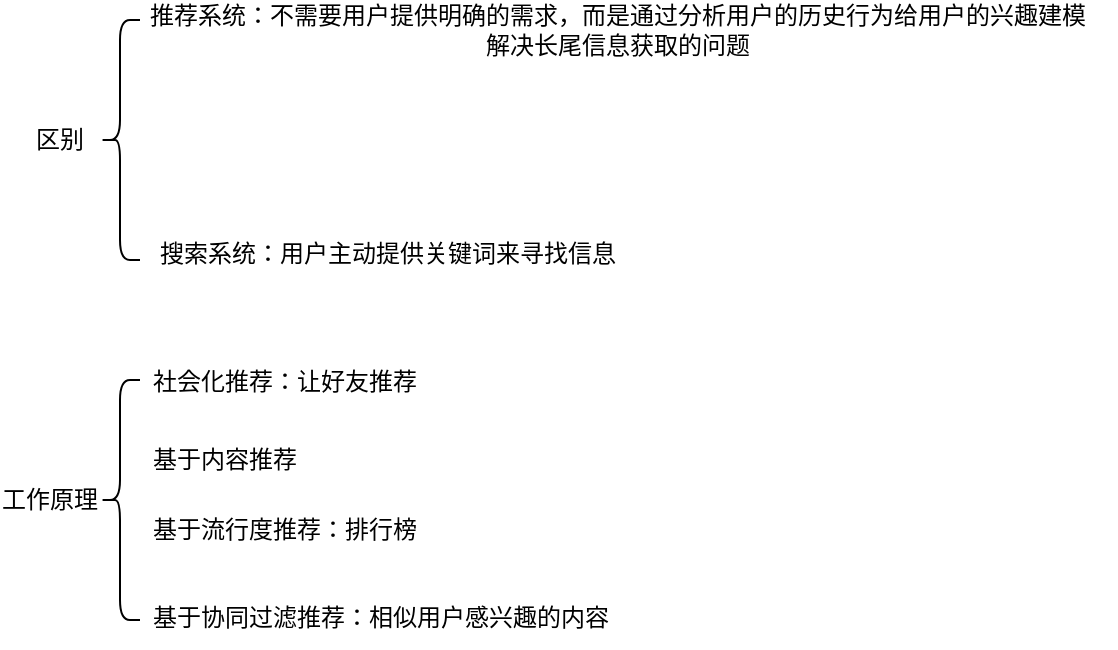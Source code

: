 <mxfile version="24.3.1" type="github">
  <diagram name="第 1 页" id="WWHIsIJMiqKI1Dyoz8xa">
    <mxGraphModel dx="1181" dy="703" grid="1" gridSize="10" guides="1" tooltips="1" connect="1" arrows="1" fold="1" page="1" pageScale="1" pageWidth="827" pageHeight="1169" math="0" shadow="0">
      <root>
        <mxCell id="0" />
        <mxCell id="1" parent="0" />
        <mxCell id="HdUwjw4lz0XR8KJPb_fj-1" value="" style="shape=curlyBracket;whiteSpace=wrap;html=1;rounded=1;labelPosition=left;verticalLabelPosition=middle;align=right;verticalAlign=middle;" vertex="1" parent="1">
          <mxGeometry x="70" y="30" width="20" height="120" as="geometry" />
        </mxCell>
        <mxCell id="HdUwjw4lz0XR8KJPb_fj-3" value="推荐系统：不需要用户提供明确的需求，而是通过分析用户的历史行为给用户的兴趣建模&lt;div&gt;解决长尾信息获取的问题&lt;/div&gt;" style="rounded=0;whiteSpace=wrap;html=1;fillColor=none;strokeColor=none;" vertex="1" parent="1">
          <mxGeometry x="80" y="20" width="498" height="30" as="geometry" />
        </mxCell>
        <mxCell id="HdUwjw4lz0XR8KJPb_fj-4" value="搜索系统：用户主动提供关键词来寻找信息" style="rounded=0;whiteSpace=wrap;html=1;fillColor=none;strokeColor=none;" vertex="1" parent="1">
          <mxGeometry x="90" y="132" width="248" height="30" as="geometry" />
        </mxCell>
        <mxCell id="HdUwjw4lz0XR8KJPb_fj-5" value="" style="shape=curlyBracket;whiteSpace=wrap;html=1;rounded=1;labelPosition=left;verticalLabelPosition=middle;align=right;verticalAlign=middle;" vertex="1" parent="1">
          <mxGeometry x="70" y="210" width="20" height="120" as="geometry" />
        </mxCell>
        <mxCell id="HdUwjw4lz0XR8KJPb_fj-6" value="区别" style="rounded=0;whiteSpace=wrap;html=1;fillColor=none;strokeColor=none;" vertex="1" parent="1">
          <mxGeometry x="30" y="75" width="40" height="30" as="geometry" />
        </mxCell>
        <mxCell id="HdUwjw4lz0XR8KJPb_fj-7" value="工作原理" style="rounded=0;whiteSpace=wrap;html=1;fillColor=none;strokeColor=none;" vertex="1" parent="1">
          <mxGeometry x="20" y="255" width="50" height="30" as="geometry" />
        </mxCell>
        <mxCell id="HdUwjw4lz0XR8KJPb_fj-8" value="社会化推荐：让好友推荐" style="rounded=0;whiteSpace=wrap;html=1;fillColor=none;strokeColor=none;" vertex="1" parent="1">
          <mxGeometry x="70" y="196" width="185" height="30" as="geometry" />
        </mxCell>
        <mxCell id="HdUwjw4lz0XR8KJPb_fj-9" value="基于内容推荐" style="rounded=0;whiteSpace=wrap;html=1;fillColor=none;strokeColor=none;" vertex="1" parent="1">
          <mxGeometry x="40" y="235" width="185" height="30" as="geometry" />
        </mxCell>
        <mxCell id="HdUwjw4lz0XR8KJPb_fj-10" value="基于流行度推荐：排行榜" style="rounded=0;whiteSpace=wrap;html=1;fillColor=none;strokeColor=none;" vertex="1" parent="1">
          <mxGeometry x="70" y="270" width="185" height="30" as="geometry" />
        </mxCell>
        <mxCell id="HdUwjw4lz0XR8KJPb_fj-11" value="基于协同过滤推荐：相似用户感兴趣的内容" style="rounded=0;whiteSpace=wrap;html=1;fillColor=none;strokeColor=none;" vertex="1" parent="1">
          <mxGeometry x="75.5" y="314" width="269" height="30" as="geometry" />
        </mxCell>
      </root>
    </mxGraphModel>
  </diagram>
</mxfile>
